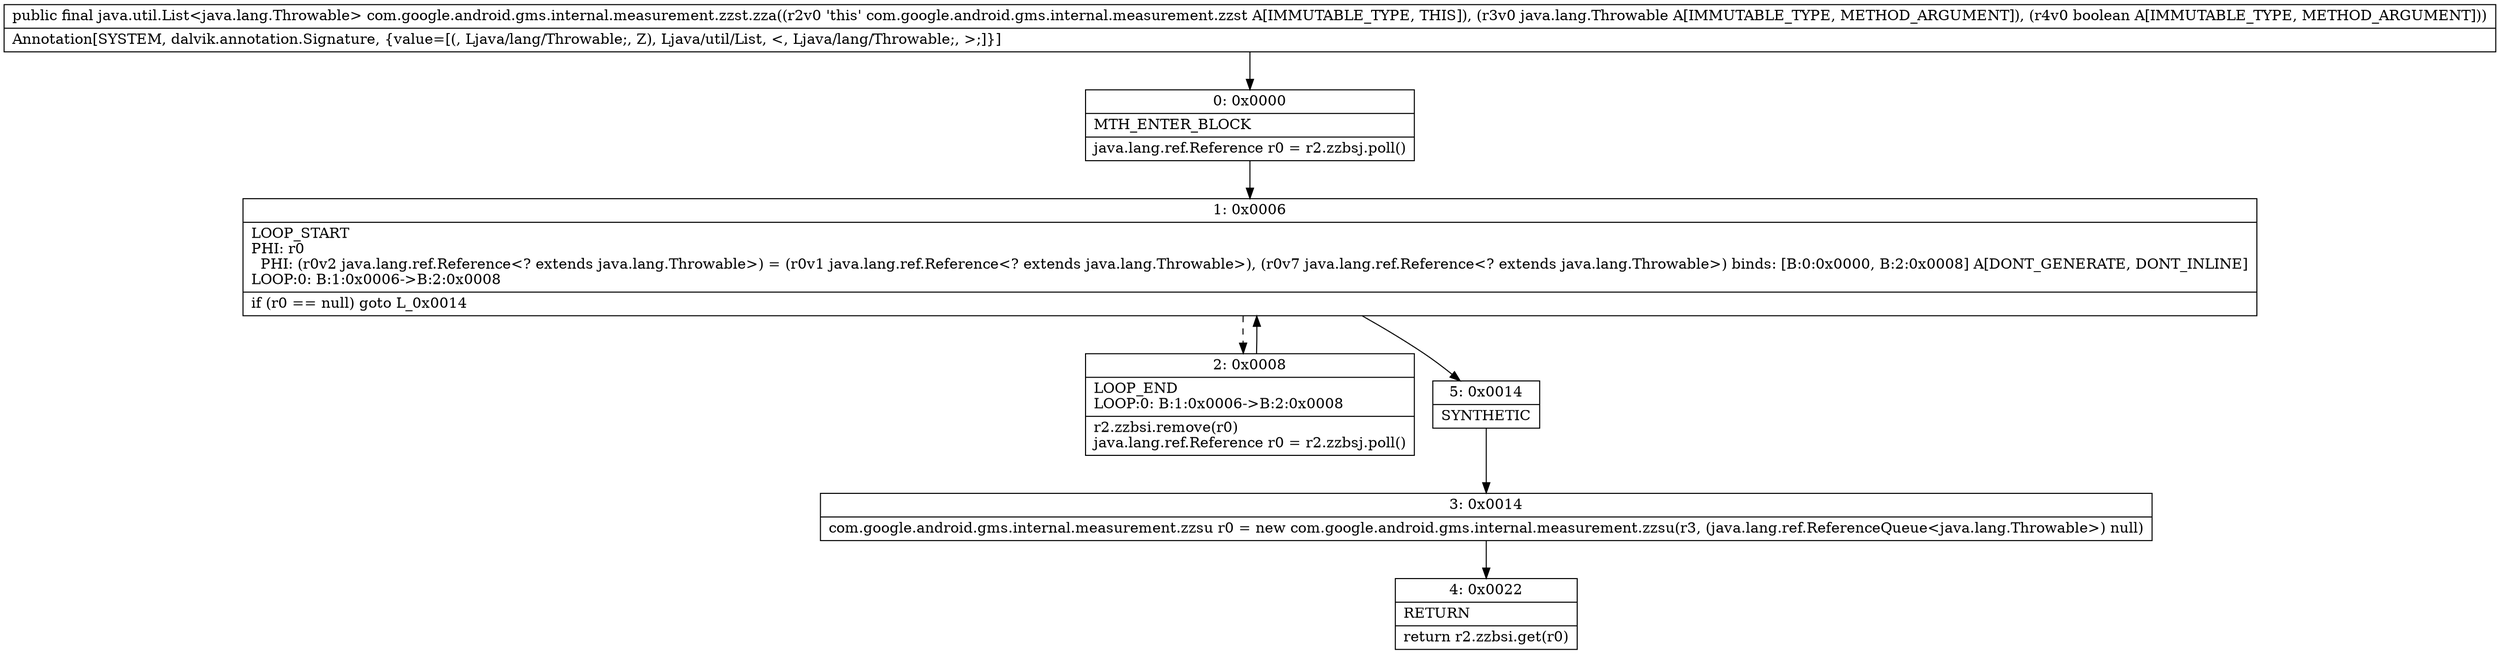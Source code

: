 digraph "CFG forcom.google.android.gms.internal.measurement.zzst.zza(Ljava\/lang\/Throwable;Z)Ljava\/util\/List;" {
Node_0 [shape=record,label="{0\:\ 0x0000|MTH_ENTER_BLOCK\l|java.lang.ref.Reference r0 = r2.zzbsj.poll()\l}"];
Node_1 [shape=record,label="{1\:\ 0x0006|LOOP_START\lPHI: r0 \l  PHI: (r0v2 java.lang.ref.Reference\<? extends java.lang.Throwable\>) = (r0v1 java.lang.ref.Reference\<? extends java.lang.Throwable\>), (r0v7 java.lang.ref.Reference\<? extends java.lang.Throwable\>) binds: [B:0:0x0000, B:2:0x0008] A[DONT_GENERATE, DONT_INLINE]\lLOOP:0: B:1:0x0006\-\>B:2:0x0008\l|if (r0 == null) goto L_0x0014\l}"];
Node_2 [shape=record,label="{2\:\ 0x0008|LOOP_END\lLOOP:0: B:1:0x0006\-\>B:2:0x0008\l|r2.zzbsi.remove(r0)\ljava.lang.ref.Reference r0 = r2.zzbsj.poll()\l}"];
Node_3 [shape=record,label="{3\:\ 0x0014|com.google.android.gms.internal.measurement.zzsu r0 = new com.google.android.gms.internal.measurement.zzsu(r3, (java.lang.ref.ReferenceQueue\<java.lang.Throwable\>) null)\l}"];
Node_4 [shape=record,label="{4\:\ 0x0022|RETURN\l|return r2.zzbsi.get(r0)\l}"];
Node_5 [shape=record,label="{5\:\ 0x0014|SYNTHETIC\l}"];
MethodNode[shape=record,label="{public final java.util.List\<java.lang.Throwable\> com.google.android.gms.internal.measurement.zzst.zza((r2v0 'this' com.google.android.gms.internal.measurement.zzst A[IMMUTABLE_TYPE, THIS]), (r3v0 java.lang.Throwable A[IMMUTABLE_TYPE, METHOD_ARGUMENT]), (r4v0 boolean A[IMMUTABLE_TYPE, METHOD_ARGUMENT]))  | Annotation[SYSTEM, dalvik.annotation.Signature, \{value=[(, Ljava\/lang\/Throwable;, Z), Ljava\/util\/List, \<, Ljava\/lang\/Throwable;, \>;]\}]\l}"];
MethodNode -> Node_0;
Node_0 -> Node_1;
Node_1 -> Node_2[style=dashed];
Node_1 -> Node_5;
Node_2 -> Node_1;
Node_3 -> Node_4;
Node_5 -> Node_3;
}

